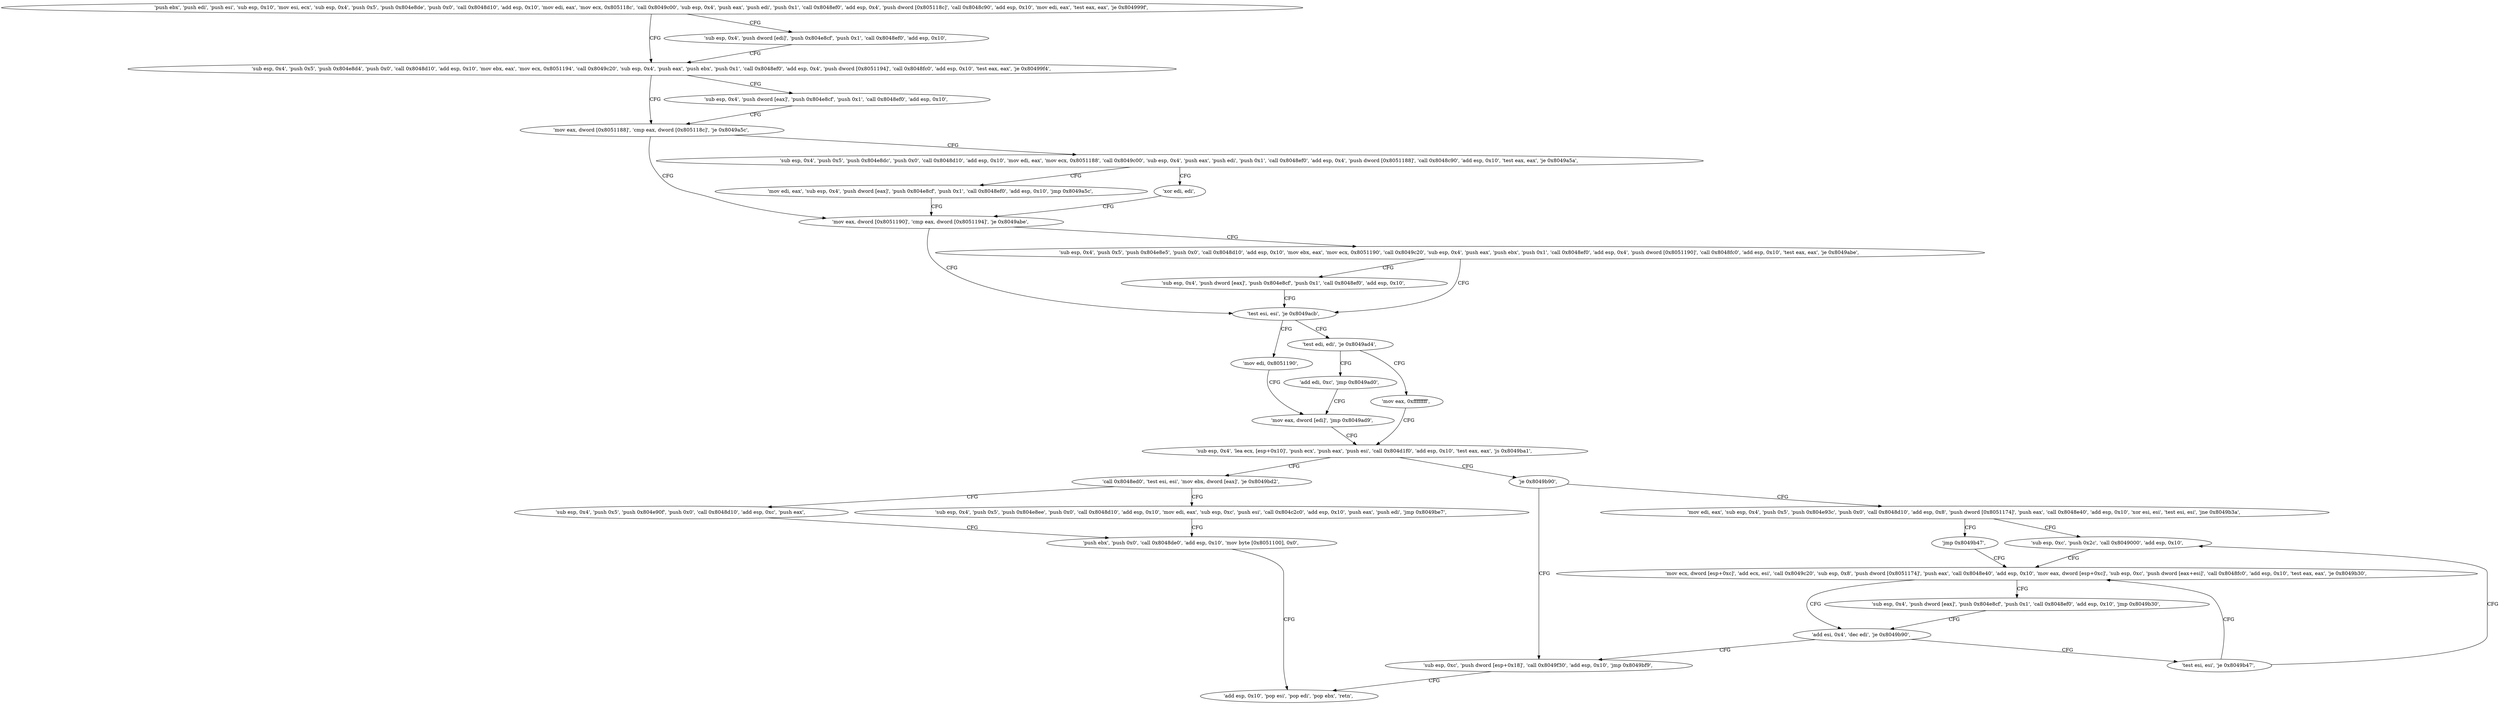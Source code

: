 digraph "func" {
"134519104" [label = "'push ebx', 'push edi', 'push esi', 'sub esp, 0x10', 'mov esi, ecx', 'sub esp, 0x4', 'push 0x5', 'push 0x804e8de', 'push 0x0', 'call 0x8048d10', 'add esp, 0x10', 'mov edi, eax', 'mov ecx, 0x805118c', 'call 0x8049c00', 'sub esp, 0x4', 'push eax', 'push edi', 'push 0x1', 'call 0x8048ef0', 'add esp, 0x4', 'push dword [0x805118c]', 'call 0x8048c90', 'add esp, 0x10', 'mov edi, eax', 'test eax, eax', 'je 0x804999f', " ]
"134519199" [label = "'sub esp, 0x4', 'push 0x5', 'push 0x804e8d4', 'push 0x0', 'call 0x8048d10', 'add esp, 0x10', 'mov ebx, eax', 'mov ecx, 0x8051194', 'call 0x8049c20', 'sub esp, 0x4', 'push eax', 'push ebx', 'push 0x1', 'call 0x8048ef0', 'add esp, 0x4', 'push dword [0x8051194]', 'call 0x8048fc0', 'add esp, 0x10', 'test eax, eax', 'je 0x80499f4', " ]
"134519179" [label = "'sub esp, 0x4', 'push dword [edi]', 'push 0x804e8cf', 'push 0x1', 'call 0x8048ef0', 'add esp, 0x10', " ]
"134519284" [label = "'mov eax, dword [0x8051188]', 'cmp eax, dword [0x805118c]', 'je 0x8049a5c', " ]
"134519264" [label = "'sub esp, 0x4', 'push dword [eax]', 'push 0x804e8cf', 'push 0x1', 'call 0x8048ef0', 'add esp, 0x10', " ]
"134519388" [label = "'mov eax, dword [0x8051190]', 'cmp eax, dword [0x8051194]', 'je 0x8049abe', " ]
"134519297" [label = "'sub esp, 0x4', 'push 0x5', 'push 0x804e8dc', 'push 0x0', 'call 0x8048d10', 'add esp, 0x10', 'mov edi, eax', 'mov ecx, 0x8051188', 'call 0x8049c00', 'sub esp, 0x4', 'push eax', 'push edi', 'push 0x1', 'call 0x8048ef0', 'add esp, 0x4', 'push dword [0x8051188]', 'call 0x8048c90', 'add esp, 0x10', 'test eax, eax', 'je 0x8049a5a', " ]
"134519486" [label = "'test esi, esi', 'je 0x8049acb', " ]
"134519401" [label = "'sub esp, 0x4', 'push 0x5', 'push 0x804e8e5', 'push 0x0', 'call 0x8048d10', 'add esp, 0x10', 'mov ebx, eax', 'mov ecx, 0x8051190', 'call 0x8049c20', 'sub esp, 0x4', 'push eax', 'push ebx', 'push 0x1', 'call 0x8048ef0', 'add esp, 0x4', 'push dword [0x8051190]', 'call 0x8048fc0', 'add esp, 0x10', 'test eax, eax', 'je 0x8049abe', " ]
"134519386" [label = "'xor edi, edi', " ]
"134519362" [label = "'mov edi, eax', 'sub esp, 0x4', 'push dword [eax]', 'push 0x804e8cf', 'push 0x1', 'call 0x8048ef0', 'add esp, 0x10', 'jmp 0x8049a5c', " ]
"134519499" [label = "'mov edi, 0x8051190', " ]
"134519490" [label = "'test edi, edi', 'je 0x8049ad4', " ]
"134519466" [label = "'sub esp, 0x4', 'push dword [eax]', 'push 0x804e8cf', 'push 0x1', 'call 0x8048ef0', 'add esp, 0x10', " ]
"134519504" [label = "'mov eax, dword [edi]', 'jmp 0x8049ad9', " ]
"134519508" [label = "'mov eax, 0xffffffff', " ]
"134519494" [label = "'add edi, 0xc', 'jmp 0x8049ad0', " ]
"134519513" [label = "'sub esp, 0x4', 'lea ecx, [esp+0x10]', 'push ecx', 'push eax', 'push esi', 'call 0x804d1f0', 'add esp, 0x10', 'test eax, eax', 'js 0x8049ba1', " ]
"134519713" [label = "'call 0x8048ed0', 'test esi, esi', 'mov ebx, dword [eax]', 'je 0x8049bd2', " ]
"134519539" [label = "'je 0x8049b90', " ]
"134519762" [label = "'sub esp, 0x4', 'push 0x5', 'push 0x804e90f', 'push 0x0', 'call 0x8048d10', 'add esp, 0xc', 'push eax', " ]
"134519724" [label = "'sub esp, 0x4', 'push 0x5', 'push 0x804e8ee', 'push 0x0', 'call 0x8048d10', 'add esp, 0x10', 'mov edi, eax', 'sub esp, 0xc', 'push esi', 'call 0x804c2c0', 'add esp, 0x10', 'push eax', 'push edi', 'jmp 0x8049be7', " ]
"134519696" [label = "'sub esp, 0xc', 'push dword [esp+0x18]', 'call 0x8049f30', 'add esp, 0x10', 'jmp 0x8049bf9', " ]
"134519545" [label = "'mov edi, eax', 'sub esp, 0x4', 'push 0x5', 'push 0x804e93c', 'push 0x0', 'call 0x8048d10', 'add esp, 0x8', 'push dword [0x8051174]', 'push eax', 'call 0x8048e40', 'add esp, 0x10', 'xor esi, esi', 'test esi, esi', 'jne 0x8049b3a', " ]
"134519783" [label = "'push ebx', 'push 0x0', 'call 0x8048de0', 'add esp, 0x10', 'mov byte [0x8051100], 0x0', " ]
"134519801" [label = "'add esp, 0x10', 'pop esi', 'pop edi', 'pop ebx', 'retn', " ]
"134519610" [label = "'sub esp, 0xc', 'push 0x2c', 'call 0x8049000', 'add esp, 0x10', " ]
"134519588" [label = "'jmp 0x8049b47', " ]
"134519623" [label = "'mov ecx, dword [esp+0xc]', 'add ecx, esi', 'call 0x8049c20', 'sub esp, 0x8', 'push dword [0x8051174]', 'push eax', 'call 0x8048e40', 'add esp, 0x10', 'mov eax, dword [esp+0xc]', 'sub esp, 0xc', 'push dword [eax+esi]', 'call 0x8048fc0', 'add esp, 0x10', 'test eax, eax', 'je 0x8049b30', " ]
"134519600" [label = "'add esi, 0x4', 'dec edi', 'je 0x8049b90', " ]
"134519606" [label = "'test esi, esi', 'je 0x8049b47', " ]
"134519674" [label = "'sub esp, 0x4', 'push dword [eax]', 'push 0x804e8cf', 'push 0x1', 'call 0x8048ef0', 'add esp, 0x10', 'jmp 0x8049b30', " ]
"134519104" -> "134519199" [ label = "CFG" ]
"134519104" -> "134519179" [ label = "CFG" ]
"134519199" -> "134519284" [ label = "CFG" ]
"134519199" -> "134519264" [ label = "CFG" ]
"134519179" -> "134519199" [ label = "CFG" ]
"134519284" -> "134519388" [ label = "CFG" ]
"134519284" -> "134519297" [ label = "CFG" ]
"134519264" -> "134519284" [ label = "CFG" ]
"134519388" -> "134519486" [ label = "CFG" ]
"134519388" -> "134519401" [ label = "CFG" ]
"134519297" -> "134519386" [ label = "CFG" ]
"134519297" -> "134519362" [ label = "CFG" ]
"134519486" -> "134519499" [ label = "CFG" ]
"134519486" -> "134519490" [ label = "CFG" ]
"134519401" -> "134519486" [ label = "CFG" ]
"134519401" -> "134519466" [ label = "CFG" ]
"134519386" -> "134519388" [ label = "CFG" ]
"134519362" -> "134519388" [ label = "CFG" ]
"134519499" -> "134519504" [ label = "CFG" ]
"134519490" -> "134519508" [ label = "CFG" ]
"134519490" -> "134519494" [ label = "CFG" ]
"134519466" -> "134519486" [ label = "CFG" ]
"134519504" -> "134519513" [ label = "CFG" ]
"134519508" -> "134519513" [ label = "CFG" ]
"134519494" -> "134519504" [ label = "CFG" ]
"134519513" -> "134519713" [ label = "CFG" ]
"134519513" -> "134519539" [ label = "CFG" ]
"134519713" -> "134519762" [ label = "CFG" ]
"134519713" -> "134519724" [ label = "CFG" ]
"134519539" -> "134519696" [ label = "CFG" ]
"134519539" -> "134519545" [ label = "CFG" ]
"134519762" -> "134519783" [ label = "CFG" ]
"134519724" -> "134519783" [ label = "CFG" ]
"134519696" -> "134519801" [ label = "CFG" ]
"134519545" -> "134519610" [ label = "CFG" ]
"134519545" -> "134519588" [ label = "CFG" ]
"134519783" -> "134519801" [ label = "CFG" ]
"134519610" -> "134519623" [ label = "CFG" ]
"134519588" -> "134519623" [ label = "CFG" ]
"134519623" -> "134519600" [ label = "CFG" ]
"134519623" -> "134519674" [ label = "CFG" ]
"134519600" -> "134519696" [ label = "CFG" ]
"134519600" -> "134519606" [ label = "CFG" ]
"134519606" -> "134519623" [ label = "CFG" ]
"134519606" -> "134519610" [ label = "CFG" ]
"134519674" -> "134519600" [ label = "CFG" ]
}
